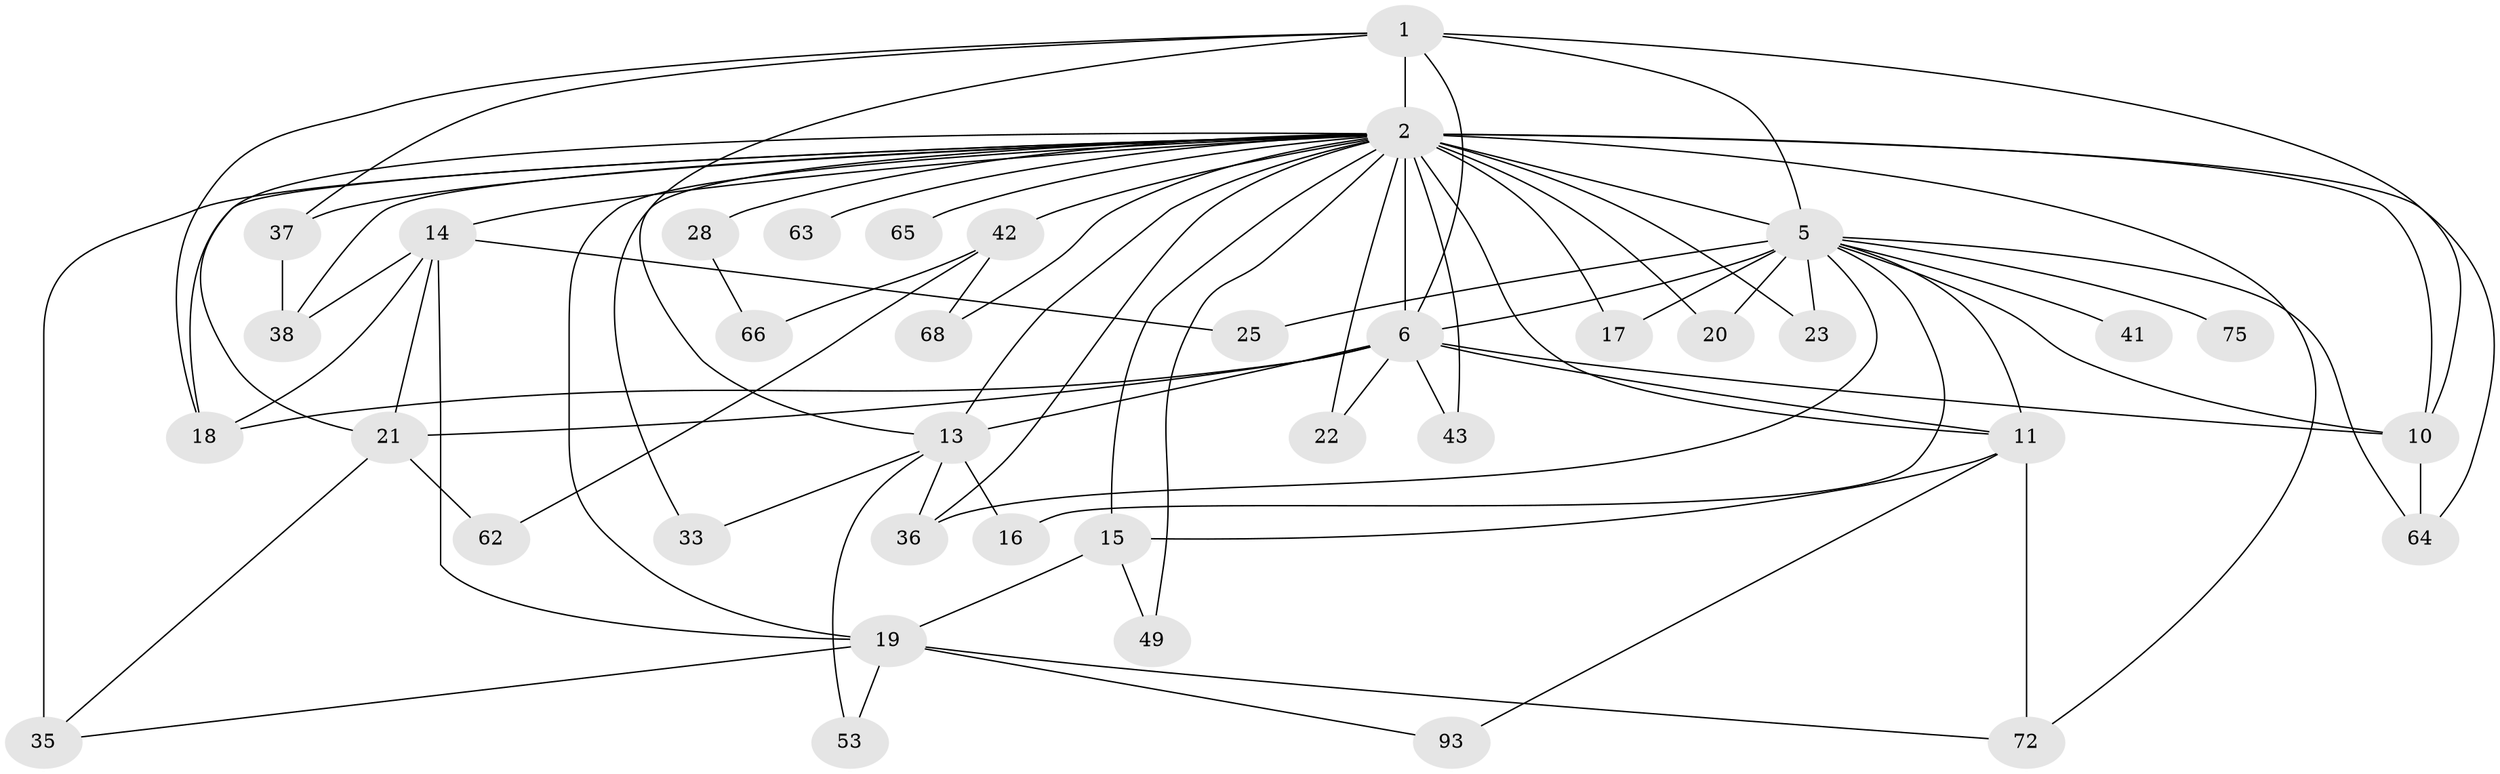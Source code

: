 // original degree distribution, {16: 0.010526315789473684, 24: 0.010526315789473684, 14: 0.010526315789473684, 25: 0.010526315789473684, 19: 0.021052631578947368, 17: 0.010526315789473684, 22: 0.021052631578947368, 12: 0.010526315789473684, 6: 0.031578947368421054, 4: 0.07368421052631578, 9: 0.021052631578947368, 2: 0.5473684210526316, 3: 0.18947368421052632, 8: 0.010526315789473684, 5: 0.021052631578947368}
// Generated by graph-tools (version 1.1) at 2025/17/03/04/25 18:17:37]
// undirected, 38 vertices, 80 edges
graph export_dot {
graph [start="1"]
  node [color=gray90,style=filled];
  1;
  2 [super="+90+91+84+45+54+3+58+12+4+40+39+56+9"];
  5 [super="+8+29+55+61"];
  6 [super="+87+27"];
  10 [super="+70"];
  11;
  13 [super="+51+26+73"];
  14;
  15;
  16;
  17;
  18 [super="+85+52"];
  19;
  20;
  21;
  22 [super="+74"];
  23 [super="+34"];
  25;
  28;
  33;
  35 [super="+46+44"];
  36;
  37;
  38;
  41;
  42;
  43;
  49;
  53;
  62;
  63;
  64 [super="+80"];
  65;
  66;
  68;
  72;
  75;
  93;
  1 -- 2 [weight=7];
  1 -- 5 [weight=3];
  1 -- 6;
  1 -- 10;
  1 -- 13 [weight=2];
  1 -- 37;
  1 -- 18;
  2 -- 5 [weight=19];
  2 -- 6 [weight=6];
  2 -- 10 [weight=6];
  2 -- 13 [weight=3];
  2 -- 14 [weight=4];
  2 -- 22 [weight=2];
  2 -- 33;
  2 -- 42 [weight=3];
  2 -- 49;
  2 -- 35 [weight=4];
  2 -- 23 [weight=3];
  2 -- 18 [weight=3];
  2 -- 65 [weight=2];
  2 -- 68;
  2 -- 72;
  2 -- 17 [weight=2];
  2 -- 20;
  2 -- 21;
  2 -- 28;
  2 -- 36;
  2 -- 37;
  2 -- 38;
  2 -- 43;
  2 -- 63 [weight=2];
  2 -- 64;
  2 -- 11;
  2 -- 15;
  2 -- 19 [weight=2];
  5 -- 6 [weight=3];
  5 -- 10 [weight=3];
  5 -- 11;
  5 -- 17;
  5 -- 75 [weight=2];
  5 -- 64;
  5 -- 36;
  5 -- 41;
  5 -- 16;
  5 -- 20;
  5 -- 23;
  5 -- 25;
  6 -- 10;
  6 -- 18;
  6 -- 43;
  6 -- 13;
  6 -- 22;
  6 -- 11;
  6 -- 21;
  10 -- 64;
  11 -- 15;
  11 -- 72;
  11 -- 93;
  13 -- 16;
  13 -- 33;
  13 -- 53;
  13 -- 36;
  14 -- 18;
  14 -- 19;
  14 -- 21;
  14 -- 25;
  14 -- 38;
  15 -- 19;
  15 -- 49;
  19 -- 53;
  19 -- 72;
  19 -- 93;
  19 -- 35;
  21 -- 62;
  21 -- 35;
  28 -- 66;
  37 -- 38;
  42 -- 62;
  42 -- 66;
  42 -- 68;
}
